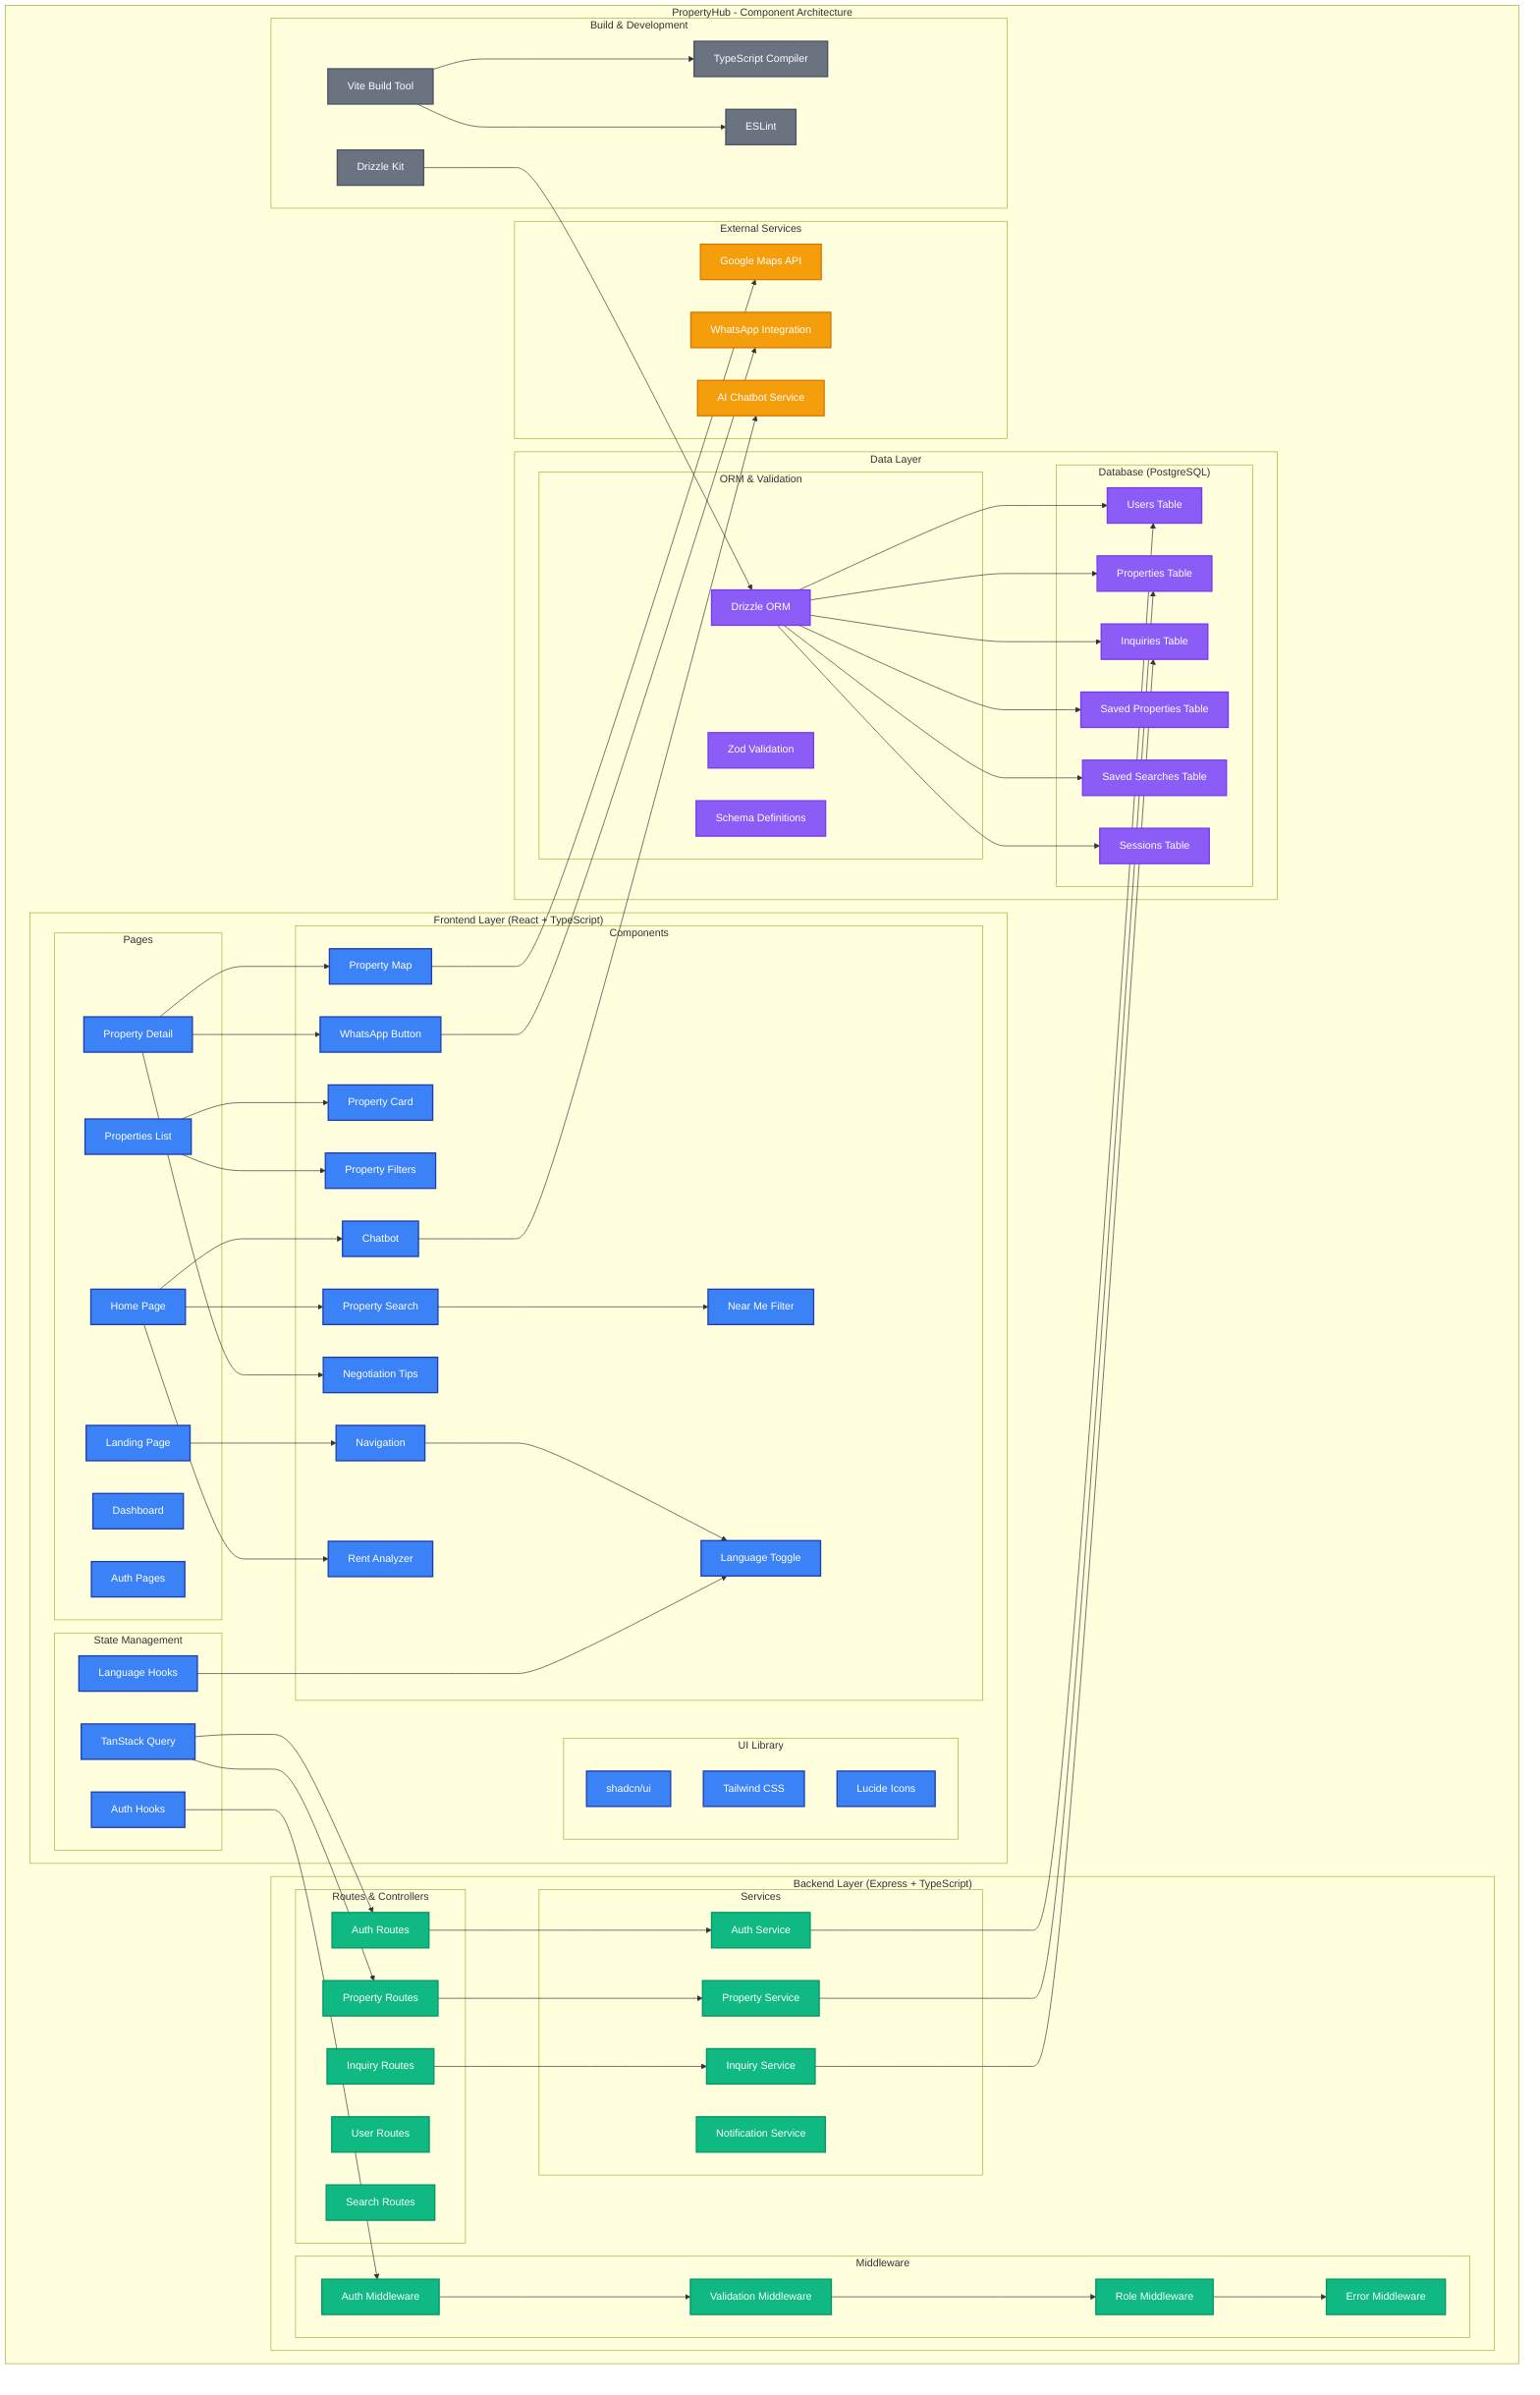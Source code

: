 graph TB
    subgraph "PropertyHub - Component Architecture"
        subgraph "Frontend Layer (React + TypeScript)"
            subgraph "Pages"
                LP[Landing Page]
                HP[Home Page]
                PLP[Properties List]
                PDP[Property Detail]
                DP[Dashboard]
                AP[Auth Pages]
            end
            
            subgraph "Components"
                NAV[Navigation]
                PS[Property Search]
                PC[Property Card]
                PF[Property Filters]
                PM[Property Map]
                CB[Chatbot]
                WB[WhatsApp Button]
                LT[Language Toggle]
                RA[Rent Analyzer]
                NM[Near Me Filter]
                NT[Negotiation Tips]
            end
            
            subgraph "State Management"
                TQ[TanStack Query]
                AH[Auth Hooks]
                LH[Language Hooks]
            end
            
            subgraph "UI Library"
                SH[shadcn/ui]
                TW[Tailwind CSS]
                LU[Lucide Icons]
            end
        end
        
        subgraph "Backend Layer (Express + TypeScript)"
            subgraph "Routes & Controllers"
                AR[Auth Routes]
                PR[Property Routes]
                IR[Inquiry Routes]
                UR[User Routes]
                SR[Search Routes]
            end
            
            subgraph "Middleware"
                AM[Auth Middleware]
                VM[Validation Middleware]
                RM[Role Middleware]
                EM[Error Middleware]
            end
            
            subgraph "Services"
                AS[Auth Service]
                PS_SVC[Property Service]
                IS[Inquiry Service]
                NS[Notification Service]
            end
        end
        
        subgraph "Data Layer"
            subgraph "Database (PostgreSQL)"
                UT[Users Table]
                PT[Properties Table]
                IT[Inquiries Table]
                SPT[Saved Properties Table]
                SST[Saved Searches Table]
                ST[Sessions Table]
            end
            
            subgraph "ORM & Validation"
                DO[Drizzle ORM]
                ZV[Zod Validation]
                SC[Schema Definitions]
            end
        end
        
        subgraph "External Services"
            GM[Google Maps API]
            WA[WhatsApp Integration]
            AI[AI Chatbot Service]
        end
        
        subgraph "Build & Development"
            VT[Vite Build Tool]
            TS[TypeScript Compiler]
            ES[ESLint]
            DK[Drizzle Kit]
        end
    end
    
    %% Frontend connections
    LP --> NAV
    HP --> PS
    PLP --> PC
    PLP --> PF
    PDP --> PM
    PDP --> WB
    PDP --> NT
    
    %% Component interactions
    PS --> NM
    NAV --> LT
    HP --> CB
    HP --> RA
    
    %% State management
    TQ --> AR
    TQ --> PR
    AH --> AM
    LH --> LT
    
    %% Backend connections
    AR --> AS
    PR --> PS_SVC
    IR --> IS
    
    %% Middleware chain
    AM --> VM
    VM --> RM
    RM --> EM
    
    %% Data layer
    AS --> UT
    PS_SVC --> PT
    IS --> IT
    
    %% ORM connections
    DO --> UT
    DO --> PT
    DO --> IT
    DO --> SPT
    DO --> SST
    DO --> ST
    
    %% External services
    PM --> GM
    WB --> WA
    CB --> AI
    
    %% Build tools
    VT --> TS
    VT --> ES
    DK --> DO
    
    %% Styling
    classDef frontend fill:#3B82F6,stroke:#1E40AF,stroke-width:2px,color:#ffffff
    classDef backend fill:#10B981,stroke:#059669,stroke-width:2px,color:#ffffff
    classDef database fill:#8B5CF6,stroke:#7C3AED,stroke-width:2px,color:#ffffff
    classDef external fill:#F59E0B,stroke:#D97706,stroke-width:2px,color:#ffffff
    classDef build fill:#6B7280,stroke:#4B5563,stroke-width:2px,color:#ffffff
    
    class LP,HP,PLP,PDP,DP,AP,NAV,PS,PC,PF,PM,CB,WB,LT,RA,NM,NT,TQ,AH,LH,SH,TW,LU frontend
    class AR,PR,IR,UR,SR,AM,VM,RM,EM,AS,PS_SVC,IS,NS backend
    class UT,PT,IT,SPT,SST,ST,DO,ZV,SC database
    class GM,WA,AI external
    class VT,TS,ES,DK build